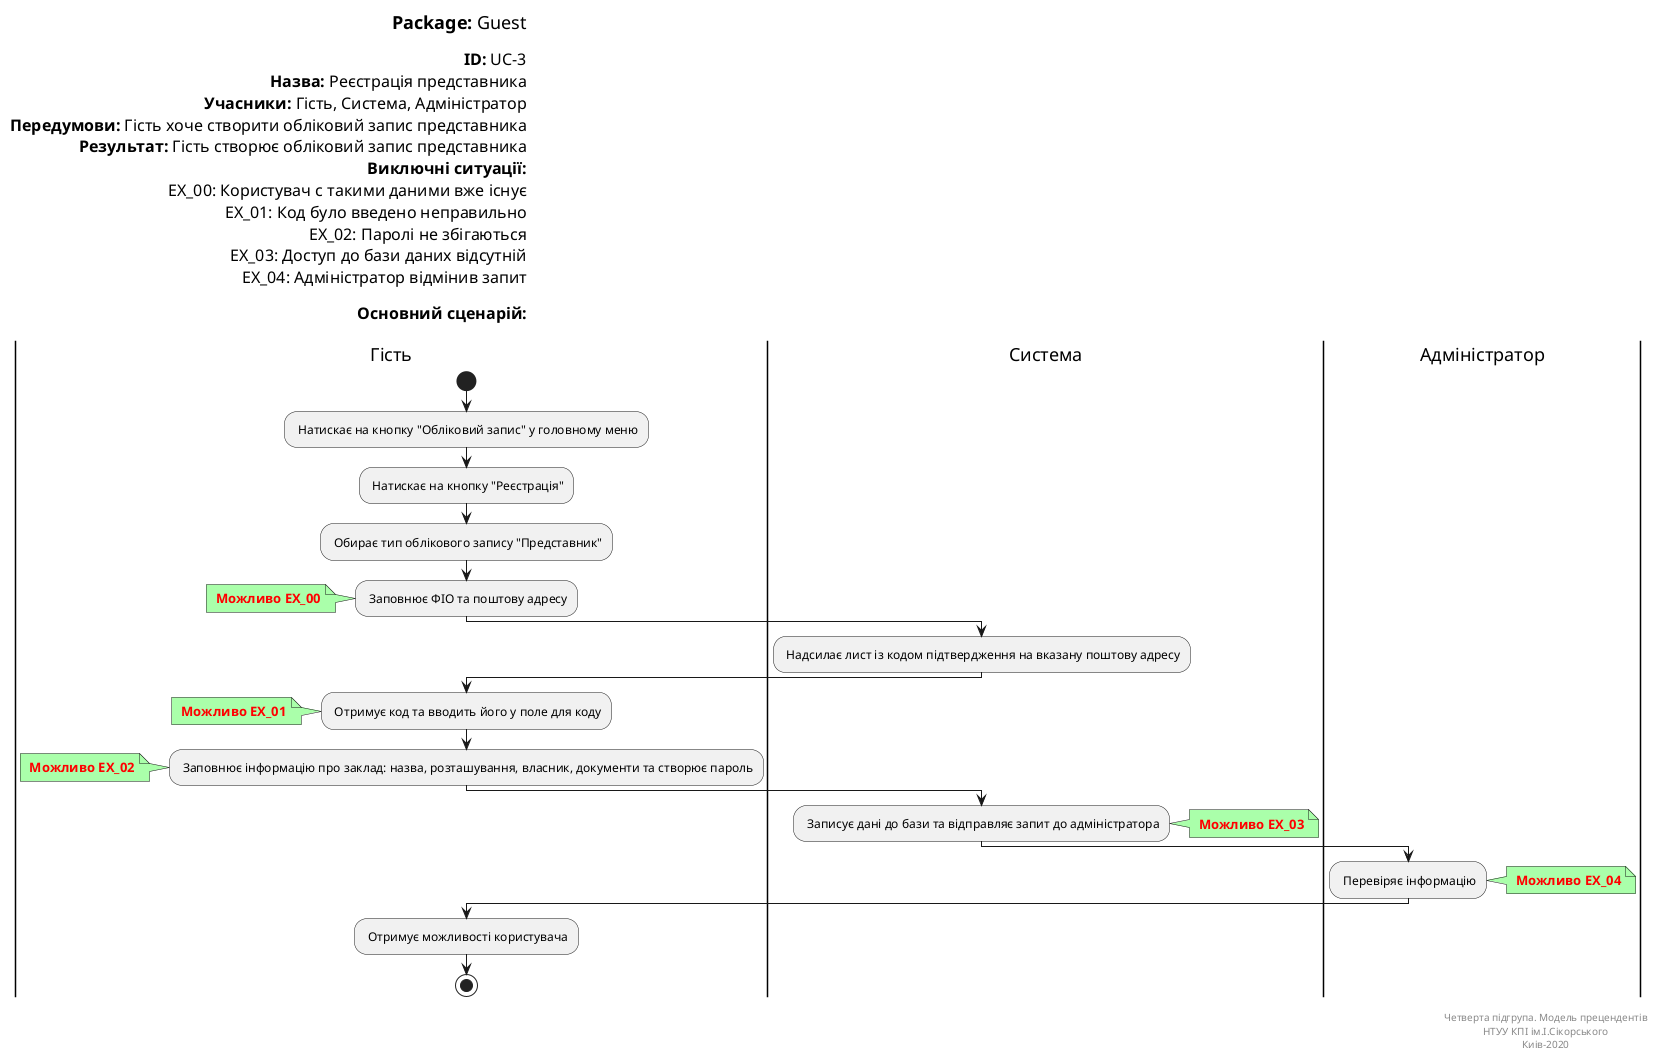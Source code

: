 @startuml
left header
<font color=000 size=18><b>Package:</b> Guest

<font color=000 size=16><b>ID:</b> UC-3
<font color=000 size=16><b>Назва:</b> Реєстрація представника
<font color=000 size=16><b>Учасники:</b> Гість, Система, Адміністратор
<font color=000 size=16><b>Передумови:</b> Гість хоче створити обліковий запис представника
<font color=000 size=16><b>Результат:</b> Гість створює обліковий запис представника
<font color=000 size=16><b>Виключні ситуації:</b>
<font color=000 size=16> EX_00: Користувач с такими даними вже існує
<font color=000 size=16> EX_01: Код було введено неправильно  
<font color=000 size=16> EX_02: Паролі не збігаються
<font color=000 size=16> EX_03: Доступ до бази даних відсутній
<font color=000 size=16> EX_04: Адміністратор відмінив запит

<font color=000 size=16><b>Основний сценарій:</b>

end header

|Гість|
start
: Натискає на кнопку "Обліковий запис" у головному меню;
: Натискає на кнопку "Реєстрація";
: Обирає тип облікового запису "Представник";
: Заповнює ФІО та поштову адресу;
note left #aaffaa
<font color=red><b> Можливо EX_00
end note

|Система|
: Надсилає лист із кодом підтвердження на вказану поштову адресу;

|Гість|
: Отримує код та вводить його у поле для коду;
note left #aaffaa
<font color=red><b> Можливо EX_01
end note
: Заповнює інформацію про заклад: назва, розташування, власник, документи та створює пароль;
note left #aaffaa
<font color=red><b> Можливо EX_02
end note

|Система|
: Записує дані до бази та відправляє запит до адміністратора;
note right #aaffaa
<font color=red><b> Можливо EX_03
end note

|Адміністратор|
: Перевіряє інформацію;
note right #aaffaa
<font color=red><b> Можливо EX_04
end note

|Гість|
: Отримує можливості користувача;
stop;

right footer

Четверта підгрупа. Модель прецендентів
НТУУ КПІ ім.І.Сікорського
Киів-2020
end footer
@enduml
